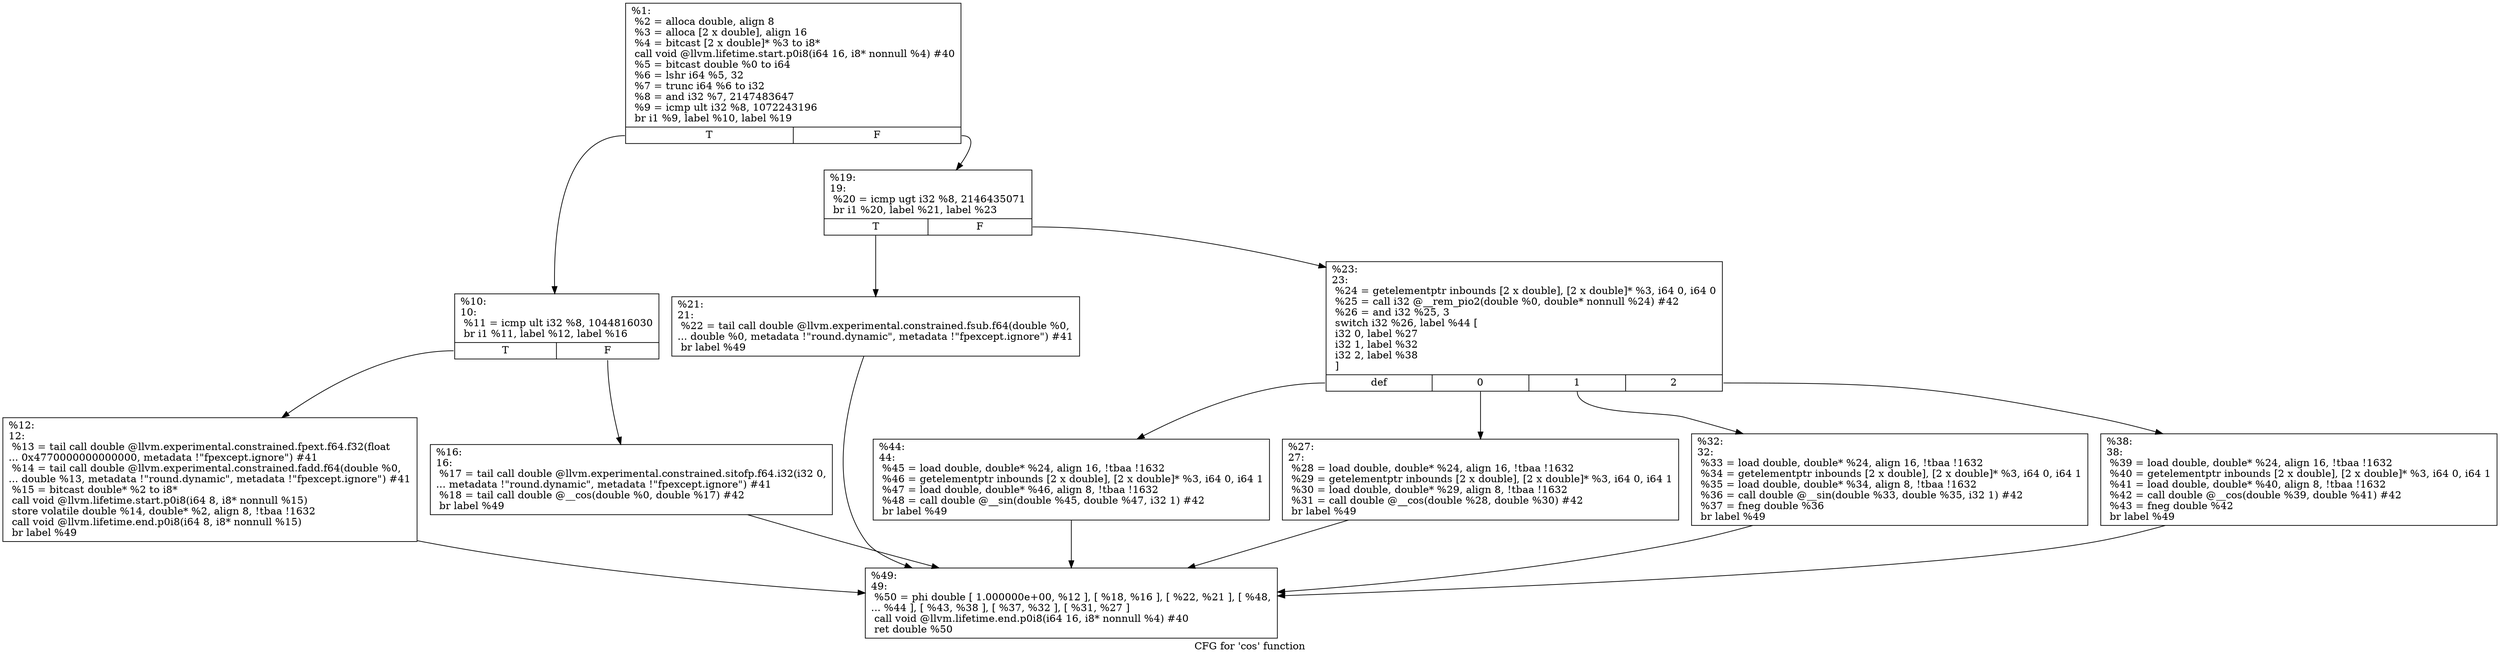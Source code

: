 digraph "CFG for 'cos' function" {
	label="CFG for 'cos' function";

	Node0x16f3b00 [shape=record,label="{%1:\l  %2 = alloca double, align 8\l  %3 = alloca [2 x double], align 16\l  %4 = bitcast [2 x double]* %3 to i8*\l  call void @llvm.lifetime.start.p0i8(i64 16, i8* nonnull %4) #40\l  %5 = bitcast double %0 to i64\l  %6 = lshr i64 %5, 32\l  %7 = trunc i64 %6 to i32\l  %8 = and i32 %7, 2147483647\l  %9 = icmp ult i32 %8, 1072243196\l  br i1 %9, label %10, label %19\l|{<s0>T|<s1>F}}"];
	Node0x16f3b00:s0 -> Node0x16f3b50;
	Node0x16f3b00:s1 -> Node0x16f3c40;
	Node0x16f3b50 [shape=record,label="{%10:\l10:                                               \l  %11 = icmp ult i32 %8, 1044816030\l  br i1 %11, label %12, label %16\l|{<s0>T|<s1>F}}"];
	Node0x16f3b50:s0 -> Node0x16f3ba0;
	Node0x16f3b50:s1 -> Node0x16f3bf0;
	Node0x16f3ba0 [shape=record,label="{%12:\l12:                                               \l  %13 = tail call double @llvm.experimental.constrained.fpext.f64.f32(float\l... 0x4770000000000000, metadata !\"fpexcept.ignore\") #41\l  %14 = tail call double @llvm.experimental.constrained.fadd.f64(double %0,\l... double %13, metadata !\"round.dynamic\", metadata !\"fpexcept.ignore\") #41\l  %15 = bitcast double* %2 to i8*\l  call void @llvm.lifetime.start.p0i8(i64 8, i8* nonnull %15)\l  store volatile double %14, double* %2, align 8, !tbaa !1632\l  call void @llvm.lifetime.end.p0i8(i64 8, i8* nonnull %15)\l  br label %49\l}"];
	Node0x16f3ba0 -> Node0x16f3e70;
	Node0x16f3bf0 [shape=record,label="{%16:\l16:                                               \l  %17 = tail call double @llvm.experimental.constrained.sitofp.f64.i32(i32 0,\l... metadata !\"round.dynamic\", metadata !\"fpexcept.ignore\") #41\l  %18 = tail call double @__cos(double %0, double %17) #42\l  br label %49\l}"];
	Node0x16f3bf0 -> Node0x16f3e70;
	Node0x16f3c40 [shape=record,label="{%19:\l19:                                               \l  %20 = icmp ugt i32 %8, 2146435071\l  br i1 %20, label %21, label %23\l|{<s0>T|<s1>F}}"];
	Node0x16f3c40:s0 -> Node0x16f3c90;
	Node0x16f3c40:s1 -> Node0x16f3ce0;
	Node0x16f3c90 [shape=record,label="{%21:\l21:                                               \l  %22 = tail call double @llvm.experimental.constrained.fsub.f64(double %0,\l... double %0, metadata !\"round.dynamic\", metadata !\"fpexcept.ignore\") #41\l  br label %49\l}"];
	Node0x16f3c90 -> Node0x16f3e70;
	Node0x16f3ce0 [shape=record,label="{%23:\l23:                                               \l  %24 = getelementptr inbounds [2 x double], [2 x double]* %3, i64 0, i64 0\l  %25 = call i32 @__rem_pio2(double %0, double* nonnull %24) #42\l  %26 = and i32 %25, 3\l  switch i32 %26, label %44 [\l    i32 0, label %27\l    i32 1, label %32\l    i32 2, label %38\l  ]\l|{<s0>def|<s1>0|<s2>1|<s3>2}}"];
	Node0x16f3ce0:s0 -> Node0x16f3e20;
	Node0x16f3ce0:s1 -> Node0x16f3d30;
	Node0x16f3ce0:s2 -> Node0x16f3d80;
	Node0x16f3ce0:s3 -> Node0x16f3dd0;
	Node0x16f3d30 [shape=record,label="{%27:\l27:                                               \l  %28 = load double, double* %24, align 16, !tbaa !1632\l  %29 = getelementptr inbounds [2 x double], [2 x double]* %3, i64 0, i64 1\l  %30 = load double, double* %29, align 8, !tbaa !1632\l  %31 = call double @__cos(double %28, double %30) #42\l  br label %49\l}"];
	Node0x16f3d30 -> Node0x16f3e70;
	Node0x16f3d80 [shape=record,label="{%32:\l32:                                               \l  %33 = load double, double* %24, align 16, !tbaa !1632\l  %34 = getelementptr inbounds [2 x double], [2 x double]* %3, i64 0, i64 1\l  %35 = load double, double* %34, align 8, !tbaa !1632\l  %36 = call double @__sin(double %33, double %35, i32 1) #42\l  %37 = fneg double %36\l  br label %49\l}"];
	Node0x16f3d80 -> Node0x16f3e70;
	Node0x16f3dd0 [shape=record,label="{%38:\l38:                                               \l  %39 = load double, double* %24, align 16, !tbaa !1632\l  %40 = getelementptr inbounds [2 x double], [2 x double]* %3, i64 0, i64 1\l  %41 = load double, double* %40, align 8, !tbaa !1632\l  %42 = call double @__cos(double %39, double %41) #42\l  %43 = fneg double %42\l  br label %49\l}"];
	Node0x16f3dd0 -> Node0x16f3e70;
	Node0x16f3e20 [shape=record,label="{%44:\l44:                                               \l  %45 = load double, double* %24, align 16, !tbaa !1632\l  %46 = getelementptr inbounds [2 x double], [2 x double]* %3, i64 0, i64 1\l  %47 = load double, double* %46, align 8, !tbaa !1632\l  %48 = call double @__sin(double %45, double %47, i32 1) #42\l  br label %49\l}"];
	Node0x16f3e20 -> Node0x16f3e70;
	Node0x16f3e70 [shape=record,label="{%49:\l49:                                               \l  %50 = phi double [ 1.000000e+00, %12 ], [ %18, %16 ], [ %22, %21 ], [ %48,\l... %44 ], [ %43, %38 ], [ %37, %32 ], [ %31, %27 ]\l  call void @llvm.lifetime.end.p0i8(i64 16, i8* nonnull %4) #40\l  ret double %50\l}"];
}
